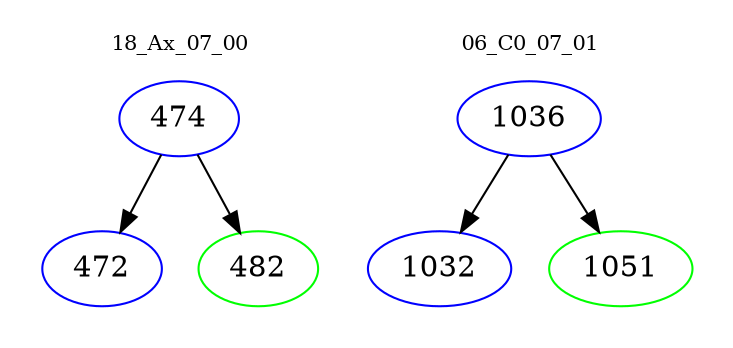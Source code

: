 digraph{
subgraph cluster_0 {
color = white
label = "18_Ax_07_00";
fontsize=10;
T0_474 [label="474", color="blue"]
T0_474 -> T0_472 [color="black"]
T0_472 [label="472", color="blue"]
T0_474 -> T0_482 [color="black"]
T0_482 [label="482", color="green"]
}
subgraph cluster_1 {
color = white
label = "06_C0_07_01";
fontsize=10;
T1_1036 [label="1036", color="blue"]
T1_1036 -> T1_1032 [color="black"]
T1_1032 [label="1032", color="blue"]
T1_1036 -> T1_1051 [color="black"]
T1_1051 [label="1051", color="green"]
}
}
